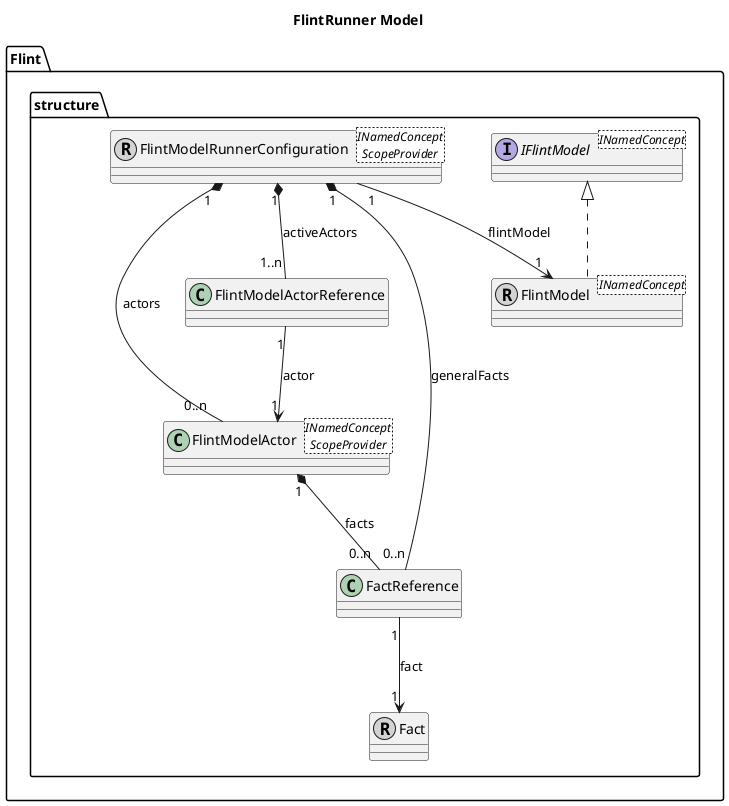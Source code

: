 @startuml FlintRunner-Model
title FlintRunner Model
skinparam nodesep 50
skinparam ranksep 75

interface "Flint.structure.IFlintModel" <INamedConcept>
class "Flint.structure.FlintModelActorReference"  
class "Flint.structure.FactReference"  
class "Flint.structure.FlintModelRunnerConfiguration" <INamedConcept\nScopeProvider> << (R, lightgrey) >>
class "Flint.structure.Fact"  << (R, lightgrey) >>
class "Flint.structure.FlintModel" <INamedConcept> << (R, lightgrey) >>
class "Flint.structure.FlintModelActor" <INamedConcept\nScopeProvider> 
"Flint.structure.IFlintModel" <|.. "Flint.structure.FlintModel"
"Flint.structure.FlintModelActorReference" "1" --> "1" "Flint.structure.FlintModelActor" : actor
"Flint.structure.FactReference" "1" --> "1" "Flint.structure.Fact" : fact
"Flint.structure.FlintModelRunnerConfiguration" "1" *-- "0..n" "Flint.structure.FlintModelActor" : actors
"Flint.structure.FlintModelRunnerConfiguration" "1" *-- "1..n" "Flint.structure.FlintModelActorReference" : activeActors
"Flint.structure.FlintModelRunnerConfiguration" "1" *-- "0..n" "Flint.structure.FactReference" : generalFacts
"Flint.structure.FlintModelRunnerConfiguration" "1" --> "1" "Flint.structure.FlintModel" : flintModel
"Flint.structure.FlintModelActor" "1" *-- "0..n" "Flint.structure.FactReference" : facts
@enduml